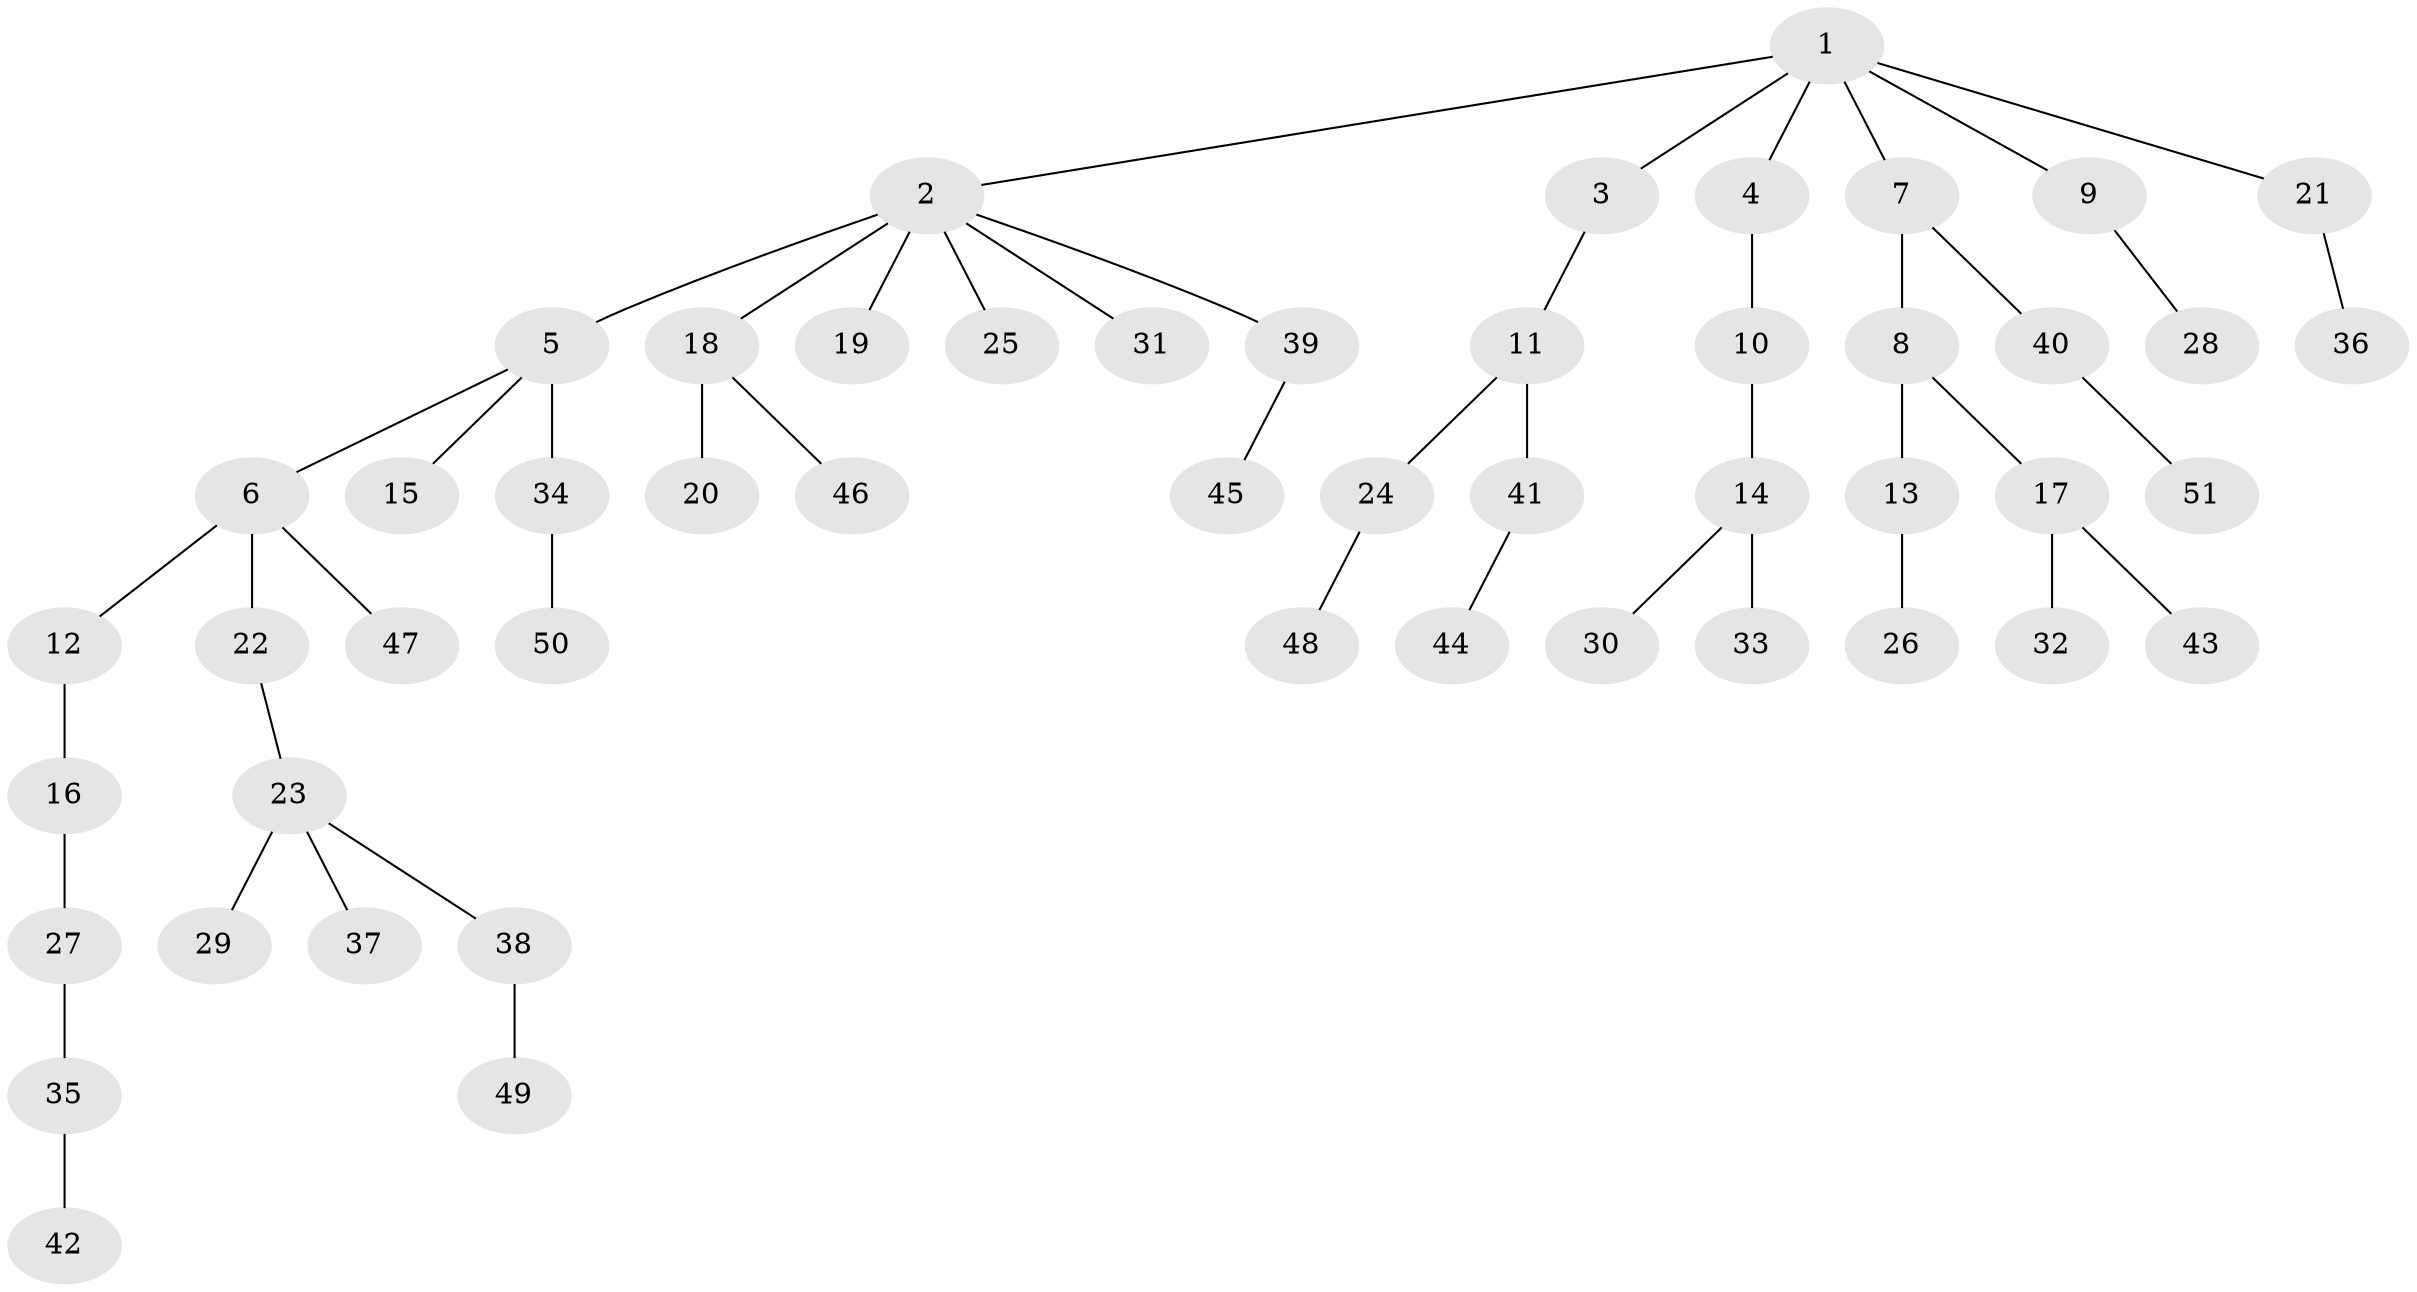// original degree distribution, {7: 0.019801980198019802, 8: 0.009900990099009901, 3: 0.09900990099009901, 4: 0.06930693069306931, 5: 0.0297029702970297, 1: 0.504950495049505, 2: 0.26732673267326734}
// Generated by graph-tools (version 1.1) at 2025/37/03/09/25 02:37:06]
// undirected, 51 vertices, 50 edges
graph export_dot {
graph [start="1"]
  node [color=gray90,style=filled];
  1;
  2;
  3;
  4;
  5;
  6;
  7;
  8;
  9;
  10;
  11;
  12;
  13;
  14;
  15;
  16;
  17;
  18;
  19;
  20;
  21;
  22;
  23;
  24;
  25;
  26;
  27;
  28;
  29;
  30;
  31;
  32;
  33;
  34;
  35;
  36;
  37;
  38;
  39;
  40;
  41;
  42;
  43;
  44;
  45;
  46;
  47;
  48;
  49;
  50;
  51;
  1 -- 2 [weight=1.0];
  1 -- 3 [weight=1.0];
  1 -- 4 [weight=1.0];
  1 -- 7 [weight=1.0];
  1 -- 9 [weight=1.0];
  1 -- 21 [weight=1.0];
  2 -- 5 [weight=1.0];
  2 -- 18 [weight=1.0];
  2 -- 19 [weight=2.0];
  2 -- 25 [weight=1.0];
  2 -- 31 [weight=1.0];
  2 -- 39 [weight=1.0];
  3 -- 11 [weight=1.0];
  4 -- 10 [weight=1.0];
  5 -- 6 [weight=1.0];
  5 -- 15 [weight=1.0];
  5 -- 34 [weight=2.0];
  6 -- 12 [weight=1.0];
  6 -- 22 [weight=2.0];
  6 -- 47 [weight=1.0];
  7 -- 8 [weight=1.0];
  7 -- 40 [weight=1.0];
  8 -- 13 [weight=1.0];
  8 -- 17 [weight=1.0];
  9 -- 28 [weight=1.0];
  10 -- 14 [weight=1.0];
  11 -- 24 [weight=1.0];
  11 -- 41 [weight=1.0];
  12 -- 16 [weight=2.0];
  13 -- 26 [weight=1.0];
  14 -- 30 [weight=1.0];
  14 -- 33 [weight=1.0];
  16 -- 27 [weight=1.0];
  17 -- 32 [weight=1.0];
  17 -- 43 [weight=1.0];
  18 -- 20 [weight=1.0];
  18 -- 46 [weight=1.0];
  21 -- 36 [weight=1.0];
  22 -- 23 [weight=1.0];
  23 -- 29 [weight=1.0];
  23 -- 37 [weight=1.0];
  23 -- 38 [weight=1.0];
  24 -- 48 [weight=1.0];
  27 -- 35 [weight=1.0];
  34 -- 50 [weight=1.0];
  35 -- 42 [weight=1.0];
  38 -- 49 [weight=1.0];
  39 -- 45 [weight=1.0];
  40 -- 51 [weight=1.0];
  41 -- 44 [weight=1.0];
}
